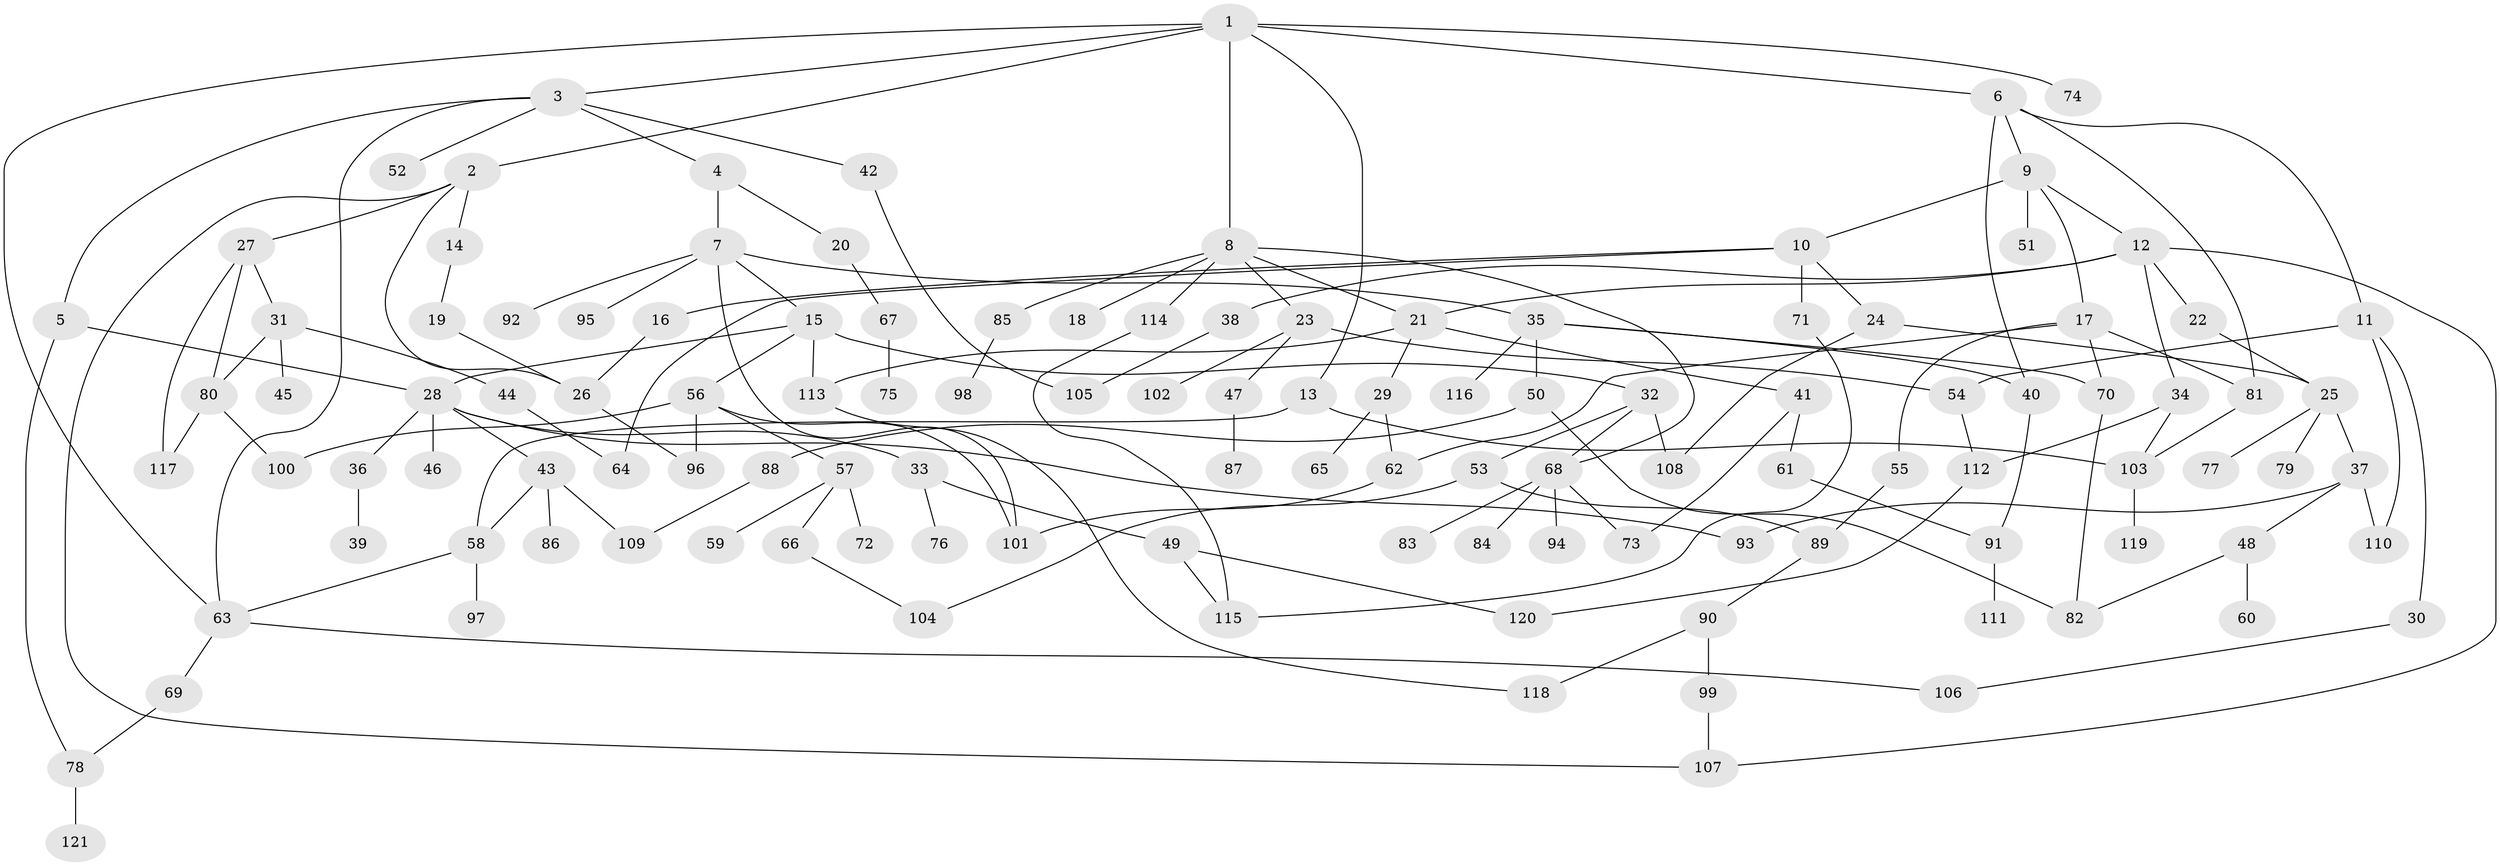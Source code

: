 // coarse degree distribution, {10: 0.020833333333333332, 4: 0.125, 13: 0.020833333333333332, 3: 0.14583333333333334, 7: 0.020833333333333332, 11: 0.020833333333333332, 12: 0.020833333333333332, 2: 0.1875, 6: 0.0625, 5: 0.020833333333333332, 9: 0.020833333333333332, 1: 0.3333333333333333}
// Generated by graph-tools (version 1.1) at 2025/16/03/04/25 18:16:59]
// undirected, 121 vertices, 164 edges
graph export_dot {
graph [start="1"]
  node [color=gray90,style=filled];
  1;
  2;
  3;
  4;
  5;
  6;
  7;
  8;
  9;
  10;
  11;
  12;
  13;
  14;
  15;
  16;
  17;
  18;
  19;
  20;
  21;
  22;
  23;
  24;
  25;
  26;
  27;
  28;
  29;
  30;
  31;
  32;
  33;
  34;
  35;
  36;
  37;
  38;
  39;
  40;
  41;
  42;
  43;
  44;
  45;
  46;
  47;
  48;
  49;
  50;
  51;
  52;
  53;
  54;
  55;
  56;
  57;
  58;
  59;
  60;
  61;
  62;
  63;
  64;
  65;
  66;
  67;
  68;
  69;
  70;
  71;
  72;
  73;
  74;
  75;
  76;
  77;
  78;
  79;
  80;
  81;
  82;
  83;
  84;
  85;
  86;
  87;
  88;
  89;
  90;
  91;
  92;
  93;
  94;
  95;
  96;
  97;
  98;
  99;
  100;
  101;
  102;
  103;
  104;
  105;
  106;
  107;
  108;
  109;
  110;
  111;
  112;
  113;
  114;
  115;
  116;
  117;
  118;
  119;
  120;
  121;
  1 -- 2;
  1 -- 3;
  1 -- 6;
  1 -- 8;
  1 -- 13;
  1 -- 63;
  1 -- 74;
  2 -- 14;
  2 -- 27;
  2 -- 26;
  2 -- 107;
  3 -- 4;
  3 -- 5;
  3 -- 42;
  3 -- 52;
  3 -- 63;
  4 -- 7;
  4 -- 20;
  5 -- 28;
  5 -- 78;
  6 -- 9;
  6 -- 11;
  6 -- 40;
  6 -- 81;
  7 -- 15;
  7 -- 35;
  7 -- 92;
  7 -- 95;
  7 -- 101;
  8 -- 18;
  8 -- 23;
  8 -- 68;
  8 -- 85;
  8 -- 114;
  8 -- 21;
  9 -- 10;
  9 -- 12;
  9 -- 17;
  9 -- 51;
  10 -- 16;
  10 -- 24;
  10 -- 71;
  10 -- 64;
  11 -- 30;
  11 -- 54;
  11 -- 110;
  12 -- 21;
  12 -- 22;
  12 -- 34;
  12 -- 38;
  12 -- 107;
  13 -- 103;
  13 -- 58;
  14 -- 19;
  15 -- 32;
  15 -- 56;
  15 -- 113;
  15 -- 28;
  16 -- 26;
  17 -- 55;
  17 -- 62;
  17 -- 70;
  17 -- 81;
  19 -- 26;
  20 -- 67;
  21 -- 29;
  21 -- 41;
  21 -- 113;
  22 -- 25;
  23 -- 47;
  23 -- 102;
  23 -- 54;
  24 -- 25;
  24 -- 108;
  25 -- 37;
  25 -- 77;
  25 -- 79;
  26 -- 96;
  27 -- 31;
  27 -- 80;
  27 -- 117;
  28 -- 33;
  28 -- 36;
  28 -- 43;
  28 -- 46;
  28 -- 93;
  29 -- 65;
  29 -- 62;
  30 -- 106;
  31 -- 44;
  31 -- 45;
  31 -- 80;
  32 -- 53;
  32 -- 108;
  32 -- 68;
  33 -- 49;
  33 -- 76;
  34 -- 112;
  34 -- 103;
  35 -- 50;
  35 -- 116;
  35 -- 40;
  35 -- 70;
  36 -- 39;
  37 -- 48;
  37 -- 110;
  37 -- 93;
  38 -- 105;
  40 -- 91;
  41 -- 61;
  41 -- 73;
  42 -- 105;
  43 -- 58;
  43 -- 86;
  43 -- 109;
  44 -- 64;
  47 -- 87;
  48 -- 60;
  48 -- 82;
  49 -- 120;
  49 -- 115;
  50 -- 88;
  50 -- 82;
  53 -- 89;
  53 -- 104;
  54 -- 112;
  55 -- 89;
  56 -- 57;
  56 -- 100;
  56 -- 96;
  56 -- 101;
  57 -- 59;
  57 -- 66;
  57 -- 72;
  58 -- 97;
  58 -- 63;
  61 -- 91;
  62 -- 101;
  63 -- 69;
  63 -- 106;
  66 -- 104;
  67 -- 75;
  68 -- 83;
  68 -- 84;
  68 -- 94;
  68 -- 73;
  69 -- 78;
  70 -- 82;
  71 -- 115;
  78 -- 121;
  80 -- 100;
  80 -- 117;
  81 -- 103;
  85 -- 98;
  88 -- 109;
  89 -- 90;
  90 -- 99;
  90 -- 118;
  91 -- 111;
  99 -- 107;
  103 -- 119;
  112 -- 120;
  113 -- 118;
  114 -- 115;
}

